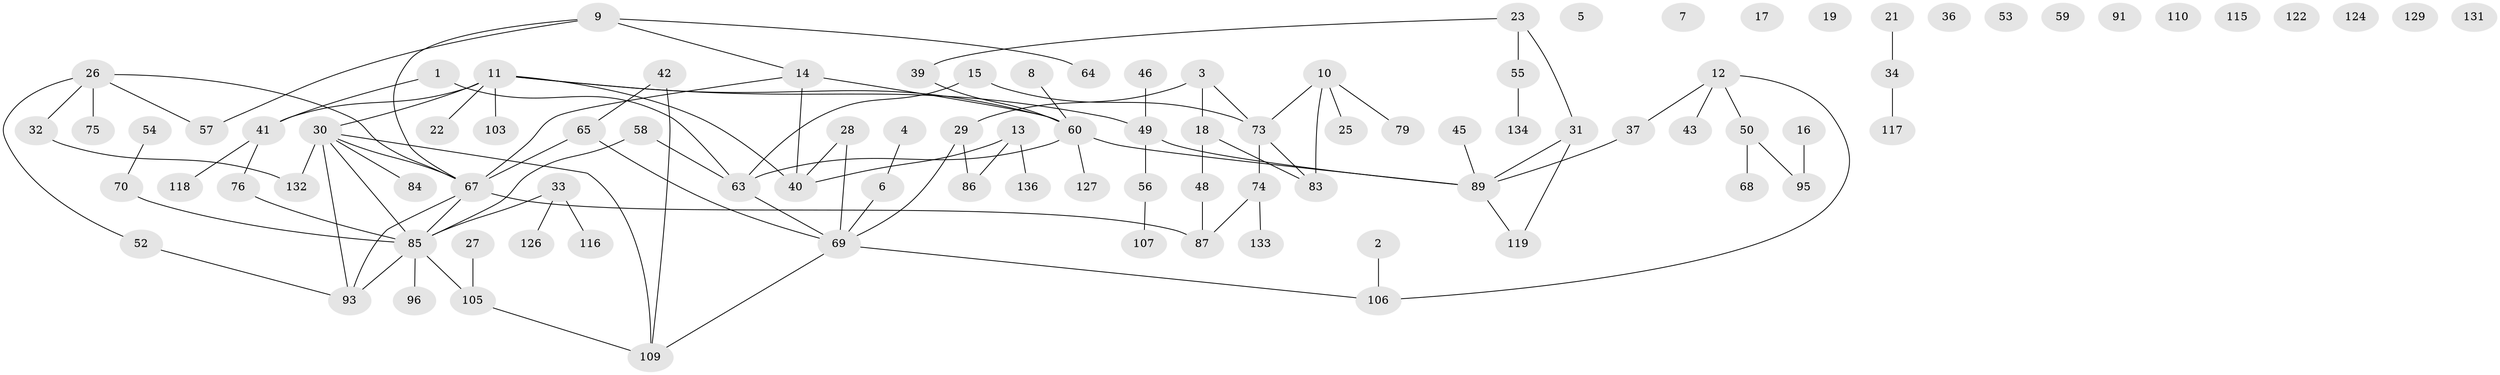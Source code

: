 // original degree distribution, {2: 0.2826086956521739, 1: 0.2608695652173913, 4: 0.10869565217391304, 0: 0.09420289855072464, 3: 0.18115942028985507, 5: 0.050724637681159424, 6: 0.021739130434782608}
// Generated by graph-tools (version 1.1) at 2025/41/03/06/25 10:41:25]
// undirected, 96 vertices, 107 edges
graph export_dot {
graph [start="1"]
  node [color=gray90,style=filled];
  1;
  2;
  3;
  4;
  5;
  6 [super="+20"];
  7;
  8 [super="+113"];
  9 [super="+108"];
  10 [super="+98"];
  11 [super="+51"];
  12 [super="+38"];
  13 [super="+47"];
  14 [super="+24"];
  15;
  16 [super="+88"];
  17 [super="+66"];
  18 [super="+135"];
  19;
  21 [super="+111"];
  22;
  23 [super="+121"];
  25;
  26 [super="+125"];
  27;
  28;
  29 [super="+61"];
  30 [super="+82"];
  31 [super="+44"];
  32 [super="+120"];
  33 [super="+35"];
  34;
  36;
  37 [super="+71"];
  39 [super="+90"];
  40 [super="+62"];
  41 [super="+114"];
  42;
  43;
  45 [super="+92"];
  46;
  48 [super="+138"];
  49 [super="+94"];
  50 [super="+77"];
  52 [super="+128"];
  53;
  54;
  55 [super="+100"];
  56;
  57;
  58 [super="+78"];
  59;
  60 [super="+72"];
  63 [super="+130"];
  64 [super="+99"];
  65 [super="+97"];
  67 [super="+102"];
  68;
  69 [super="+81"];
  70;
  73 [super="+80"];
  74 [super="+123"];
  75;
  76;
  79;
  83;
  84;
  85 [super="+137"];
  86;
  87 [super="+101"];
  89 [super="+104"];
  91;
  93 [super="+112"];
  95;
  96;
  103;
  105;
  106;
  107;
  109;
  110;
  115;
  116;
  117;
  118;
  119;
  122;
  124;
  126;
  127;
  129;
  131;
  132;
  133;
  134;
  136;
  1 -- 41;
  1 -- 63;
  2 -- 106;
  3 -- 29 [weight=2];
  3 -- 73;
  3 -- 18;
  4 -- 6;
  6 -- 69;
  8 -- 60;
  9 -- 14;
  9 -- 57;
  9 -- 67;
  9 -- 64;
  10 -- 79;
  10 -- 73;
  10 -- 25;
  10 -- 83;
  11 -- 49;
  11 -- 22;
  11 -- 103;
  11 -- 40;
  11 -- 30 [weight=2];
  11 -- 41;
  11 -- 60;
  12 -- 106;
  12 -- 50;
  12 -- 43;
  12 -- 37;
  13 -- 40;
  13 -- 86;
  13 -- 136;
  14 -- 67;
  14 -- 60;
  14 -- 40;
  15 -- 63;
  15 -- 73;
  16 -- 95;
  18 -- 48;
  18 -- 83;
  21 -- 34;
  23 -- 55;
  23 -- 39;
  23 -- 31;
  26 -- 67;
  26 -- 57;
  26 -- 75;
  26 -- 32;
  26 -- 52;
  27 -- 105;
  28 -- 40;
  28 -- 69;
  29 -- 69;
  29 -- 86;
  30 -- 84;
  30 -- 109;
  30 -- 67;
  30 -- 132;
  30 -- 85;
  30 -- 93;
  31 -- 89;
  31 -- 119;
  32 -- 132;
  33 -- 126;
  33 -- 116;
  33 -- 85;
  34 -- 117;
  37 -- 89;
  39 -- 60;
  41 -- 118;
  41 -- 76;
  42 -- 65;
  42 -- 109;
  45 -- 89;
  46 -- 49;
  48 -- 87;
  49 -- 89;
  49 -- 56;
  50 -- 68;
  50 -- 95;
  52 -- 93;
  54 -- 70;
  55 -- 134;
  56 -- 107;
  58 -- 85;
  58 -- 63;
  60 -- 89;
  60 -- 127;
  60 -- 63;
  63 -- 69;
  65 -- 69;
  65 -- 67;
  67 -- 93;
  67 -- 85;
  67 -- 87;
  69 -- 106;
  69 -- 109;
  70 -- 85;
  73 -- 74;
  73 -- 83;
  74 -- 133;
  74 -- 87;
  76 -- 85;
  85 -- 105;
  85 -- 96;
  85 -- 93;
  89 -- 119;
  105 -- 109;
}
